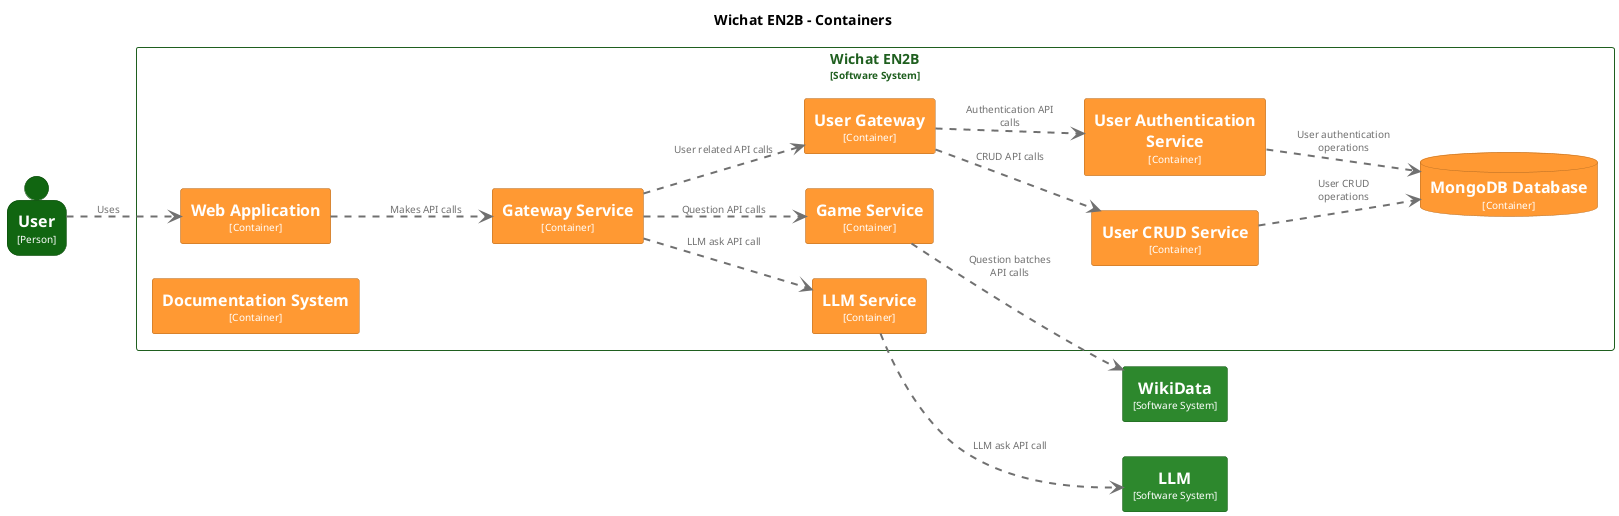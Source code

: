 @startuml
set separator none
title Wichat EN2B - Containers

left to right direction

skinparam {
  arrowFontSize 10
  defaultTextAlignment center
  wrapWidth 200
  maxMessageSize 100
}

hide stereotype

skinparam rectangle<<WichatEN2B.DocumentationSystem>> {
  BackgroundColor #ff9933
  FontColor #ffffff
  BorderColor #b26b23
  shadowing false
}
skinparam rectangle<<WichatEN2B.GameService>> {
  BackgroundColor #ff9933
  FontColor #ffffff
  BorderColor #b26b23
  shadowing false
}
skinparam rectangle<<WichatEN2B.GatewayService>> {
  BackgroundColor #ff9933
  FontColor #ffffff
  BorderColor #b26b23
  shadowing false
}
skinparam rectangle<<LLM>> {
  BackgroundColor #2d882d
  FontColor #ffffff
  BorderColor #1f5f1f
  shadowing false
}
skinparam rectangle<<WichatEN2B.LLMService>> {
  BackgroundColor #ff9933
  FontColor #ffffff
  BorderColor #b26b23
  shadowing false
}
skinparam database<<WichatEN2B.MongoDBDatabase>> {
  BackgroundColor #ff9933
  FontColor #ffffff
  BorderColor #b26b23
  shadowing false
}
skinparam person<<User>> {
  BackgroundColor #116611
  FontColor #ffffff
  BorderColor #0b470b
  shadowing false
}
skinparam rectangle<<WichatEN2B.UserAuthenticationService>> {
  BackgroundColor #ff9933
  FontColor #ffffff
  BorderColor #b26b23
  shadowing false
}
skinparam rectangle<<WichatEN2B.UserCRUDService>> {
  BackgroundColor #ff9933
  FontColor #ffffff
  BorderColor #b26b23
  shadowing false
}
skinparam rectangle<<WichatEN2B.UserGateway>> {
  BackgroundColor #ff9933
  FontColor #ffffff
  BorderColor #b26b23
  shadowing false
}
skinparam rectangle<<WichatEN2B.WebApplication>> {
  BackgroundColor #ff9933
  FontColor #ffffff
  BorderColor #b26b23
  shadowing false
}
skinparam rectangle<<WikiData>> {
  BackgroundColor #2d882d
  FontColor #ffffff
  BorderColor #1f5f1f
  shadowing false
}
skinparam rectangle<<WichatEN2B>> {
  BorderColor #1f5f1f
  FontColor #1f5f1f
  shadowing false
}

person "==User\n<size:10>[Person]</size>" <<User>> as User
rectangle "==WikiData\n<size:10>[Software System]</size>" <<WikiData>> as WikiData
rectangle "==LLM\n<size:10>[Software System]</size>" <<LLM>> as LLM

rectangle "Wichat EN2B\n<size:10>[Software System]</size>" <<WichatEN2B>> {
  rectangle "==Game Service\n<size:10>[Container]</size>" <<WichatEN2B.GameService>> as WichatEN2B.GameService
  database "==MongoDB Database\n<size:10>[Container]</size>" <<WichatEN2B.MongoDBDatabase>> as WichatEN2B.MongoDBDatabase
  rectangle "==Web Application\n<size:10>[Container]</size>" <<WichatEN2B.WebApplication>> as WichatEN2B.WebApplication
  rectangle "==Gateway Service\n<size:10>[Container]</size>" <<WichatEN2B.GatewayService>> as WichatEN2B.GatewayService
  rectangle "==Documentation System\n<size:10>[Container]</size>" <<WichatEN2B.DocumentationSystem>> as WichatEN2B.DocumentationSystem
  rectangle "==LLM Service\n<size:10>[Container]</size>" <<WichatEN2B.LLMService>> as WichatEN2B.LLMService
  rectangle "==User Gateway\n<size:10>[Container]</size>" <<WichatEN2B.UserGateway>> as WichatEN2B.UserGateway
  rectangle "==User CRUD Service\n<size:10>[Container]</size>" <<WichatEN2B.UserCRUDService>> as WichatEN2B.UserCRUDService
  rectangle "==User Authentication Service\n<size:10>[Container]</size>" <<WichatEN2B.UserAuthenticationService>> as WichatEN2B.UserAuthenticationService
}

WichatEN2B.LLMService .[#707070,thickness=2].> LLM : "<color:#707070>LLM ask API call"
User .[#707070,thickness=2].> WichatEN2B.WebApplication : "<color:#707070>Uses"
WichatEN2B.WebApplication .[#707070,thickness=2].> WichatEN2B.GatewayService : "<color:#707070>Makes API calls"
WichatEN2B.GatewayService .[#707070,thickness=2].> WichatEN2B.LLMService : "<color:#707070>LLM ask API call"
WichatEN2B.GatewayService .[#707070,thickness=2].> WichatEN2B.UserGateway : "<color:#707070>User related API calls"
WichatEN2B.GatewayService .[#707070,thickness=2].> WichatEN2B.GameService : "<color:#707070>Question API calls"
WichatEN2B.GameService .[#707070,thickness=2].> WikiData : "<color:#707070>Question batches API calls"
WichatEN2B.UserGateway .[#707070,thickness=2].> WichatEN2B.UserCRUDService : "<color:#707070>CRUD API calls"
WichatEN2B.UserGateway .[#707070,thickness=2].> WichatEN2B.UserAuthenticationService : "<color:#707070>Authentication API calls"
WichatEN2B.UserCRUDService .[#707070,thickness=2].> WichatEN2B.MongoDBDatabase : "<color:#707070>User CRUD operations"
WichatEN2B.UserAuthenticationService .[#707070,thickness=2].> WichatEN2B.MongoDBDatabase : "<color:#707070>User authentication operations"
@enduml

